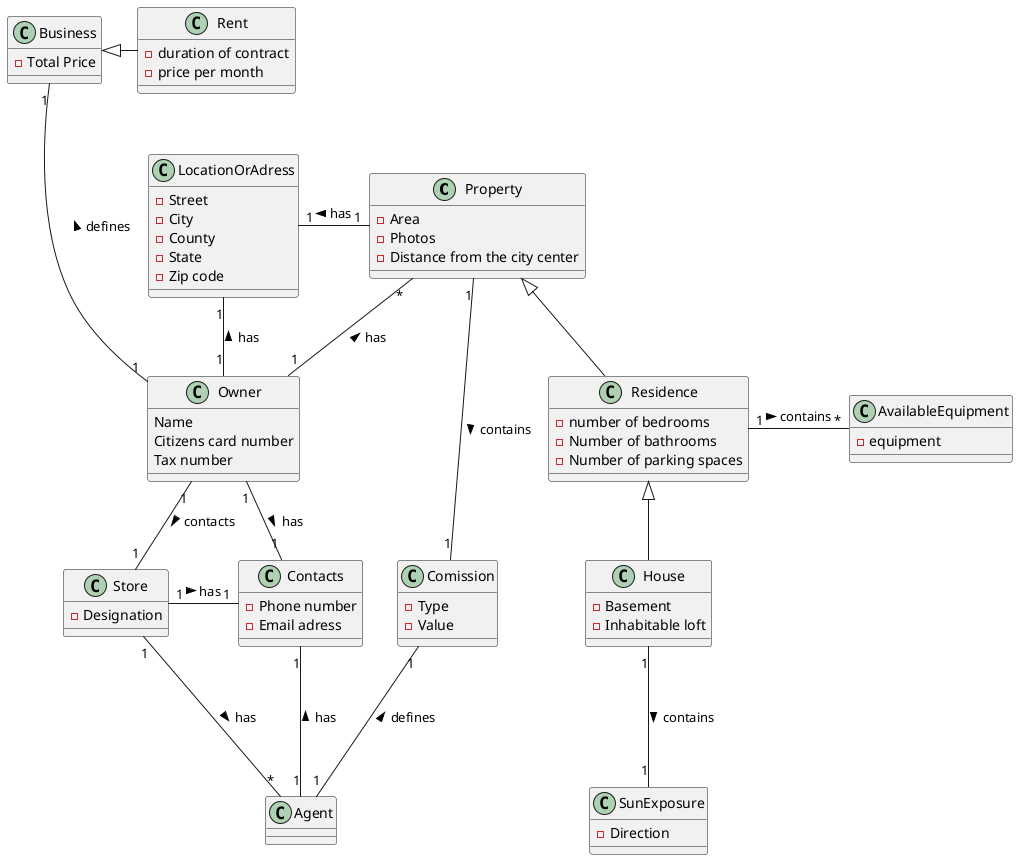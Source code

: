 @startuml
skinparam groupInheritance 2

class Property

class House

class Residence

class LocationOrAdress

class Contacts

class Owner

class Comission

class Agent

class Business

class AvailableEquipment

class Rent

class SunExposure

class Store

class AvailableEquipment{
- equipment
}

Class Contacts{
- Phone number
- Email adress 
}

class Owner {
Name
Citizens card number
Tax number
}

class Rent{
- duration of contract
- price per month
}


class Business{
- Total Price
}

class Residence{
- number of bedrooms
- Number of bathrooms
- Number of parking spaces
 }

class Store{
- Designation

}

class Property {
- Area
- Photos
- Distance from the city center
}

class House {
- Basement
- Inhabitable loft
}

class SunExposure {
- Direction
}

class LocationOrAdress {
- Street
- City
- County
- State
- Zip code
}

class Comission{
-Type
-Value
}

Residence <|-- House
Property <|-- Residence
SunExposure "1" -up-- "1" House: contains <
LocationOrAdress "1" -right-- "1" Property: has <
LocationOrAdress "1" -right-- "1" Owner: has <
Owner "1" -left-- "*" Property: has >
Owner "1" -- "1" Store: contacts >
Agent "*" -up-- "1" Store: has <
Comission "1" -down-- "1" Agent: defines <
Comission "1" -up-- "1" Property: contains <
Owner "1" -up-- "1" Business: defines >
AvailableEquipment "*" -left-- "1" Residence: contains <
Business <|-right- Rent
Owner "1" -right-- "1" Contacts: has >
Store "1" -right-- "1" Contacts: has >
Agent "1" -up-- "1" Contacts: has >


@enduml